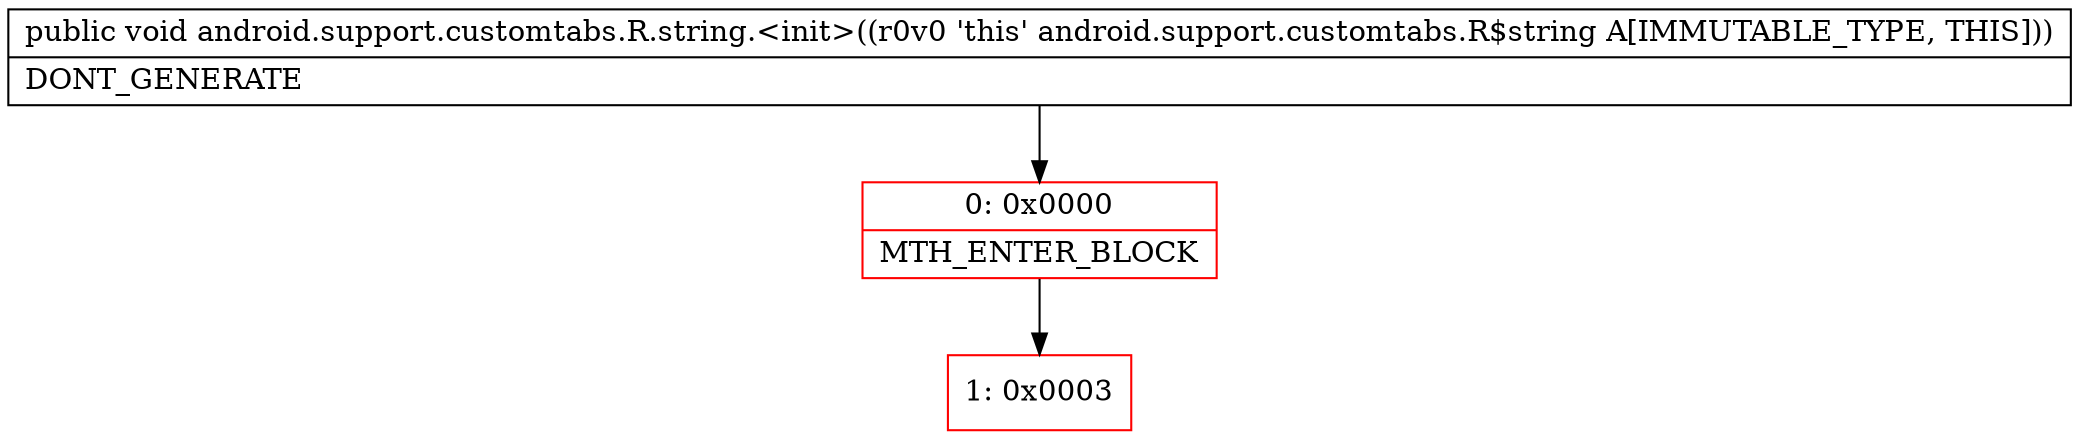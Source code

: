 digraph "CFG forandroid.support.customtabs.R.string.\<init\>()V" {
subgraph cluster_Region_1113480579 {
label = "R(0)";
node [shape=record,color=blue];
}
Node_0 [shape=record,color=red,label="{0\:\ 0x0000|MTH_ENTER_BLOCK\l}"];
Node_1 [shape=record,color=red,label="{1\:\ 0x0003}"];
MethodNode[shape=record,label="{public void android.support.customtabs.R.string.\<init\>((r0v0 'this' android.support.customtabs.R$string A[IMMUTABLE_TYPE, THIS]))  | DONT_GENERATE\l}"];
MethodNode -> Node_0;
Node_0 -> Node_1;
}


